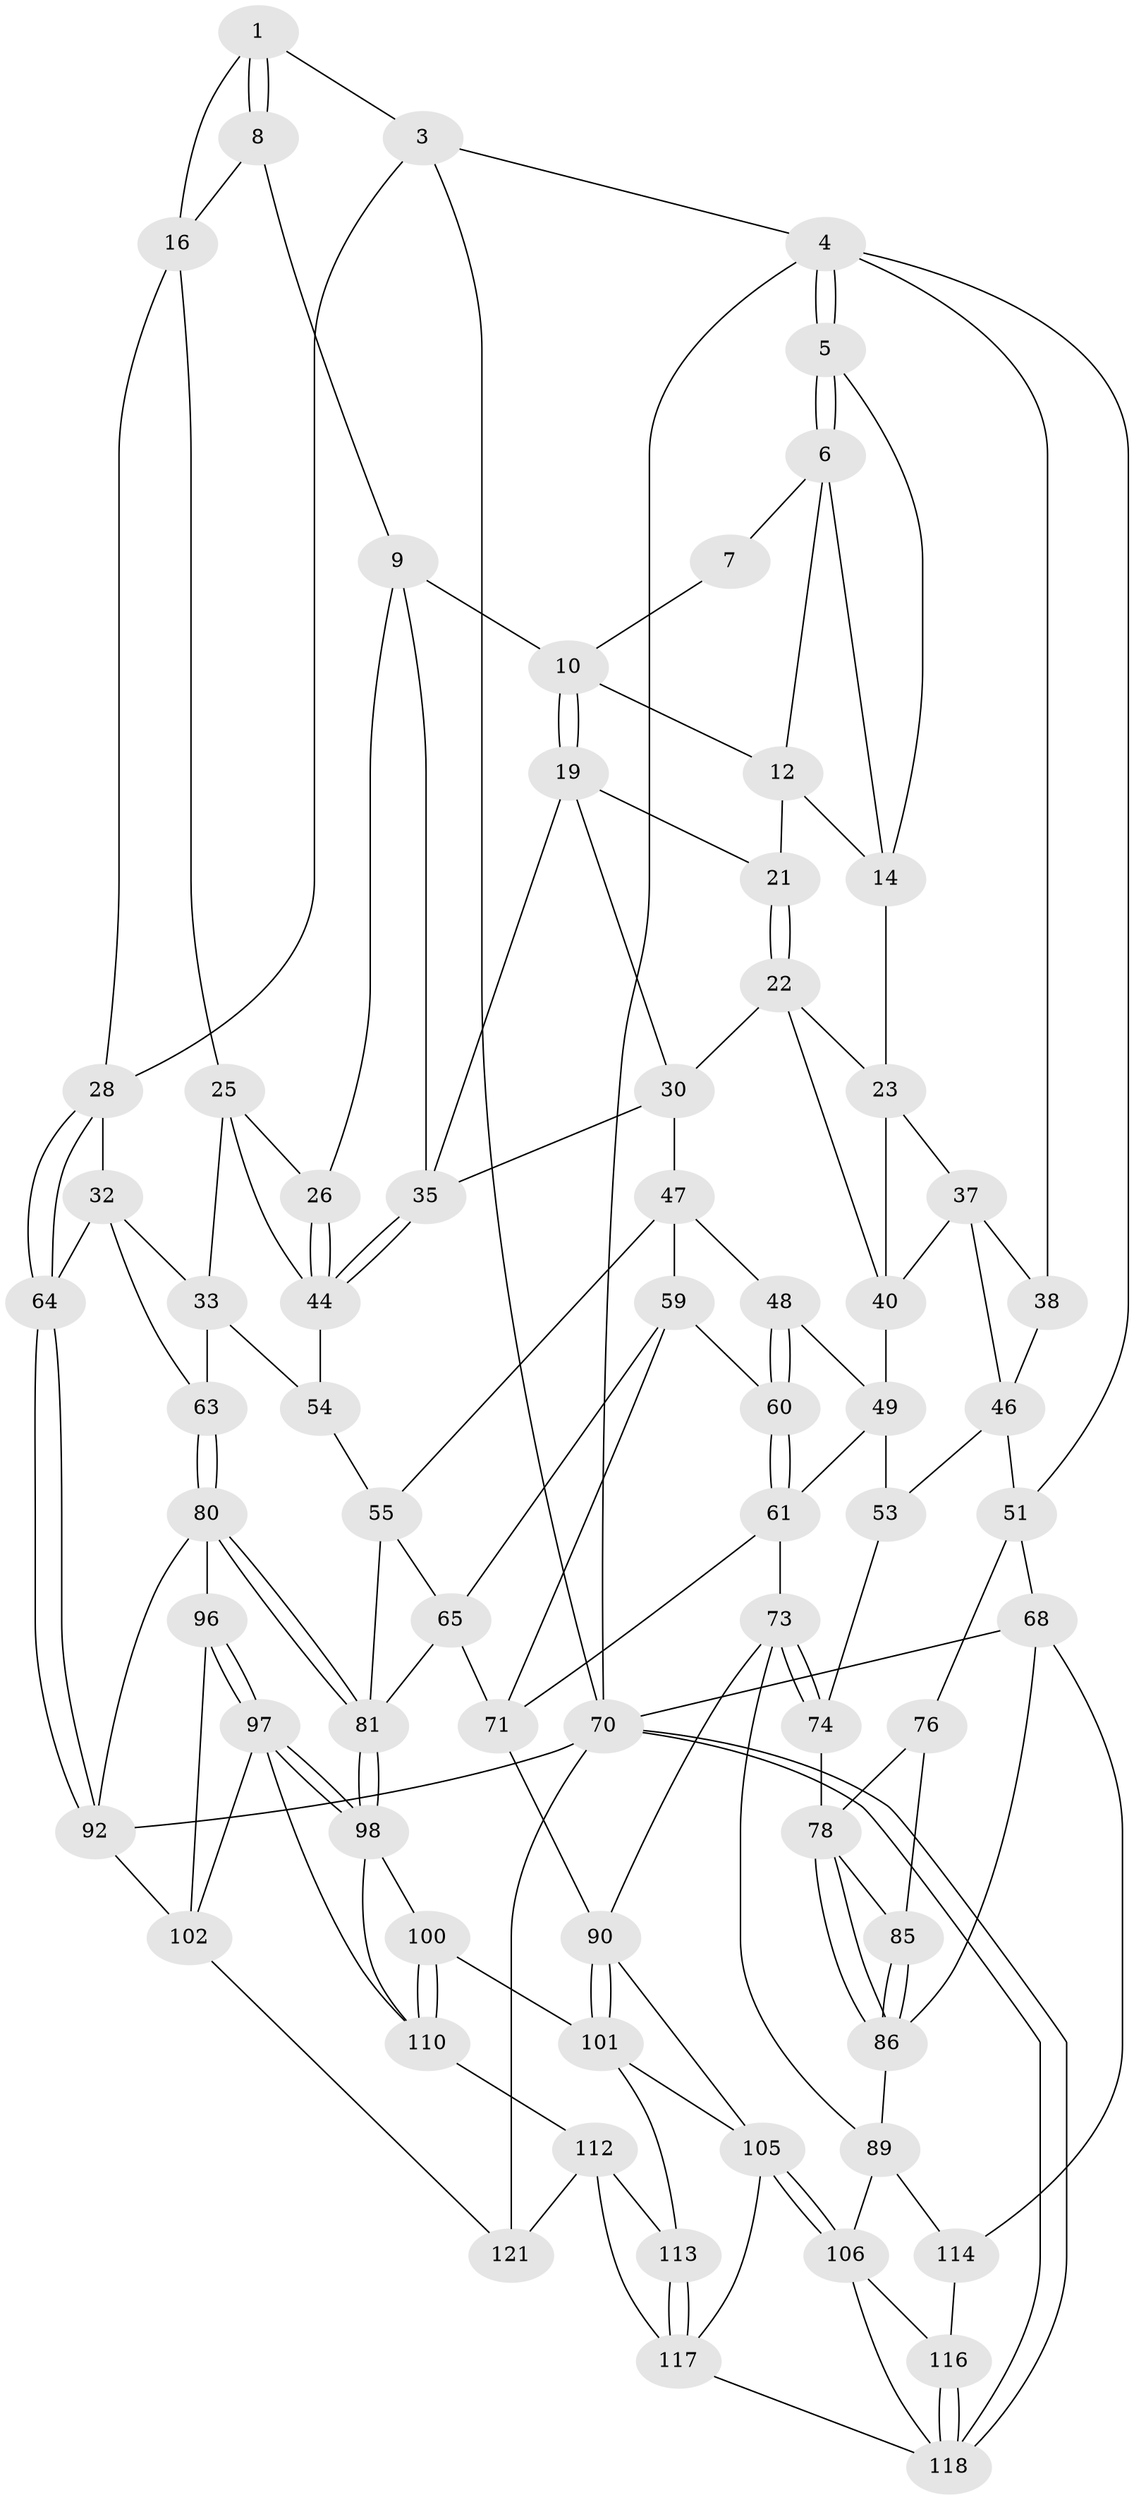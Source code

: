 // original degree distribution, {3: 0.02459016393442623, 4: 0.2540983606557377, 5: 0.4672131147540984, 6: 0.2540983606557377}
// Generated by graph-tools (version 1.1) at 2025/11/02/27/25 16:11:56]
// undirected, 71 vertices, 157 edges
graph export_dot {
graph [start="1"]
  node [color=gray90,style=filled];
  1 [pos="+0.5707891497397228+0",super="+2"];
  3 [pos="+1+0"];
  4 [pos="+0+0",super="+39"];
  5 [pos="+0.020663488537978714+0"];
  6 [pos="+0.3911903051112327+0",super="+13"];
  7 [pos="+0.5616979593404277+0"];
  8 [pos="+0.6458828115204185+0.06871033727772943"];
  9 [pos="+0.6012695639116249+0.0966435973755346",super="+27"];
  10 [pos="+0.5745246140654925+0.10386595436896678",super="+11"];
  12 [pos="+0.5436414231883562+0.07480572061034825",super="+18"];
  14 [pos="+0.40681604294020896+0.08472639938296682",super="+15"];
  16 [pos="+0.8226182074476439+0",super="+17"];
  19 [pos="+0.5696589778054173+0.16347631014185388",super="+20"];
  21 [pos="+0.454039550103018+0.13584944410124822"];
  22 [pos="+0.4282392335933977+0.18464916431763492",super="+31"];
  23 [pos="+0.35822807050495864+0.17337875064476246",super="+24"];
  25 [pos="+0.7813964607270906+0.1570234955856973",super="+34"];
  26 [pos="+0.7581711696807854+0.16675924649904"];
  28 [pos="+1+0.2506238628821944",super="+29"];
  30 [pos="+0.49911951574991237+0.2665640120464597",super="+41"];
  32 [pos="+1+0.27311038441377566",super="+62"];
  33 [pos="+0.8866521278947311+0.28322006557684226",super="+58"];
  35 [pos="+0.5849764111580301+0.25320186072478795",super="+36"];
  37 [pos="+0.2915588313055638+0.19526012022423184",super="+43"];
  38 [pos="+0+0.016491010544369685"];
  40 [pos="+0.39803819468889023+0.23664438901719553",super="+42"];
  44 [pos="+0.6803160508964157+0.3923607365725417",super="+45"];
  46 [pos="+0.2538281518562055+0.2599496659319169",super="+50"];
  47 [pos="+0.45866964343105265+0.3340371028488855",super="+57"];
  48 [pos="+0.38496675566674904+0.33402807045717764"];
  49 [pos="+0.32015928330579163+0.32873884538271453",super="+52"];
  51 [pos="+0+0.40802641330678946",super="+67"];
  53 [pos="+0.2106224823209425+0.4398347698870836"];
  54 [pos="+0.6935491136939875+0.4199636199679987"];
  55 [pos="+0.6279913162299028+0.458458694005262",super="+56"];
  59 [pos="+0.44433144469709224+0.42465894997411024",super="+66"];
  60 [pos="+0.3996758300760638+0.4606627432746749"];
  61 [pos="+0.3517056980907004+0.5112950437051025",super="+72"];
  63 [pos="+0.7961286724721918+0.4981612817217302"];
  64 [pos="+1+0.6049334340159889"];
  65 [pos="+0.5861525357207659+0.4829416089375235",super="+83"];
  68 [pos="+0+0.6069663077916689",super="+69"];
  70 [pos="+0+1",super="+94"];
  71 [pos="+0.5018788985687853+0.521556599070596",super="+84"];
  73 [pos="+0.3499105926978114+0.5441002819140172",super="+88"];
  74 [pos="+0.2825309756500922+0.5630753490733137",super="+75"];
  76 [pos="+0.14218103214296168+0.5570332757642218",super="+77"];
  78 [pos="+0.2581742490583165+0.5832727068768325",super="+79"];
  80 [pos="+0.7991730548226116+0.5132567219720046",super="+93"];
  81 [pos="+0.7452876705919838+0.7051718086257903",super="+82"];
  85 [pos="+0.15580493315403227+0.5650770532604238"];
  86 [pos="+0.22116237491176383+0.6576098714976581",super="+87"];
  89 [pos="+0.23564786475743754+0.7490326294336179",super="+107"];
  90 [pos="+0.4815680142748924+0.7097150809330965",super="+91"];
  92 [pos="+1+0.6099121819007337",super="+95"];
  96 [pos="+0.8907134238321187+0.7199367348681006"];
  97 [pos="+0.7854676869358758+0.7703215534830742",super="+104"];
  98 [pos="+0.7662826213589738+0.7489281028790374",super="+99"];
  100 [pos="+0.5764413203575725+0.8040125190946943"];
  101 [pos="+0.49967399322887823+0.7604169739931046",super="+108"];
  102 [pos="+0.9714442557822061+0.7721507987355319",super="+103"];
  105 [pos="+0.31834004850340825+0.893577652325157",super="+109"];
  106 [pos="+0.24953229990041528+0.8339091844742346",super="+115"];
  110 [pos="+0.5947336890110748+0.8716150688127617",super="+111"];
  112 [pos="+0.5757747353166969+0.9165398056484239",super="+122"];
  113 [pos="+0.5291551805932778+0.8854333155607318"];
  114 [pos="+0.04909016607571445+0.8229825032932294"];
  116 [pos="+0.09064924157921021+0.8837250700534158"];
  117 [pos="+0.3568290716970834+0.982435617972558",super="+120"];
  118 [pos="+0+1",super="+119"];
  121 [pos="+1+1"];
  1 -- 8;
  1 -- 8;
  1 -- 16;
  1 -- 3;
  3 -- 4;
  3 -- 28;
  3 -- 70;
  4 -- 5;
  4 -- 5;
  4 -- 70;
  4 -- 51;
  4 -- 38;
  5 -- 6;
  5 -- 6;
  5 -- 14;
  6 -- 7;
  6 -- 12;
  6 -- 14;
  7 -- 10;
  8 -- 9;
  8 -- 16;
  9 -- 10;
  9 -- 26;
  9 -- 35;
  10 -- 19;
  10 -- 19;
  10 -- 12;
  12 -- 21;
  12 -- 14;
  14 -- 23;
  16 -- 25;
  16 -- 28;
  19 -- 21;
  19 -- 30;
  19 -- 35;
  21 -- 22;
  21 -- 22;
  22 -- 23;
  22 -- 40;
  22 -- 30;
  23 -- 40;
  23 -- 37;
  25 -- 26;
  25 -- 44;
  25 -- 33;
  26 -- 44;
  26 -- 44;
  28 -- 64;
  28 -- 64;
  28 -- 32;
  30 -- 35;
  30 -- 47;
  32 -- 33;
  32 -- 64;
  32 -- 63;
  33 -- 54;
  33 -- 63;
  35 -- 44;
  35 -- 44;
  37 -- 38;
  37 -- 40;
  37 -- 46;
  38 -- 46;
  40 -- 49;
  44 -- 54;
  46 -- 51;
  46 -- 53;
  47 -- 48;
  47 -- 59;
  47 -- 55;
  48 -- 49;
  48 -- 60;
  48 -- 60;
  49 -- 53;
  49 -- 61;
  51 -- 68;
  51 -- 76;
  53 -- 74;
  54 -- 55;
  55 -- 81;
  55 -- 65;
  59 -- 60;
  59 -- 65;
  59 -- 71;
  60 -- 61;
  60 -- 61;
  61 -- 73;
  61 -- 71;
  63 -- 80;
  63 -- 80;
  64 -- 92;
  64 -- 92;
  65 -- 81;
  65 -- 71;
  68 -- 114;
  68 -- 70;
  68 -- 86;
  70 -- 118;
  70 -- 118;
  70 -- 121;
  70 -- 92;
  71 -- 90;
  73 -- 74;
  73 -- 74;
  73 -- 89;
  73 -- 90;
  74 -- 78;
  76 -- 85;
  76 -- 78;
  78 -- 86;
  78 -- 86;
  78 -- 85;
  80 -- 81;
  80 -- 81;
  80 -- 92;
  80 -- 96;
  81 -- 98;
  81 -- 98;
  85 -- 86;
  85 -- 86;
  86 -- 89;
  89 -- 106;
  89 -- 114;
  90 -- 101;
  90 -- 101;
  90 -- 105;
  92 -- 102;
  96 -- 97;
  96 -- 97;
  96 -- 102;
  97 -- 98;
  97 -- 98;
  97 -- 110;
  97 -- 102;
  98 -- 100;
  98 -- 110;
  100 -- 101;
  100 -- 110;
  100 -- 110;
  101 -- 113;
  101 -- 105;
  102 -- 121;
  105 -- 106;
  105 -- 106;
  105 -- 117;
  106 -- 116;
  106 -- 118;
  110 -- 112;
  112 -- 113;
  112 -- 121;
  112 -- 117;
  113 -- 117;
  113 -- 117;
  114 -- 116;
  116 -- 118;
  116 -- 118;
  117 -- 118;
}
